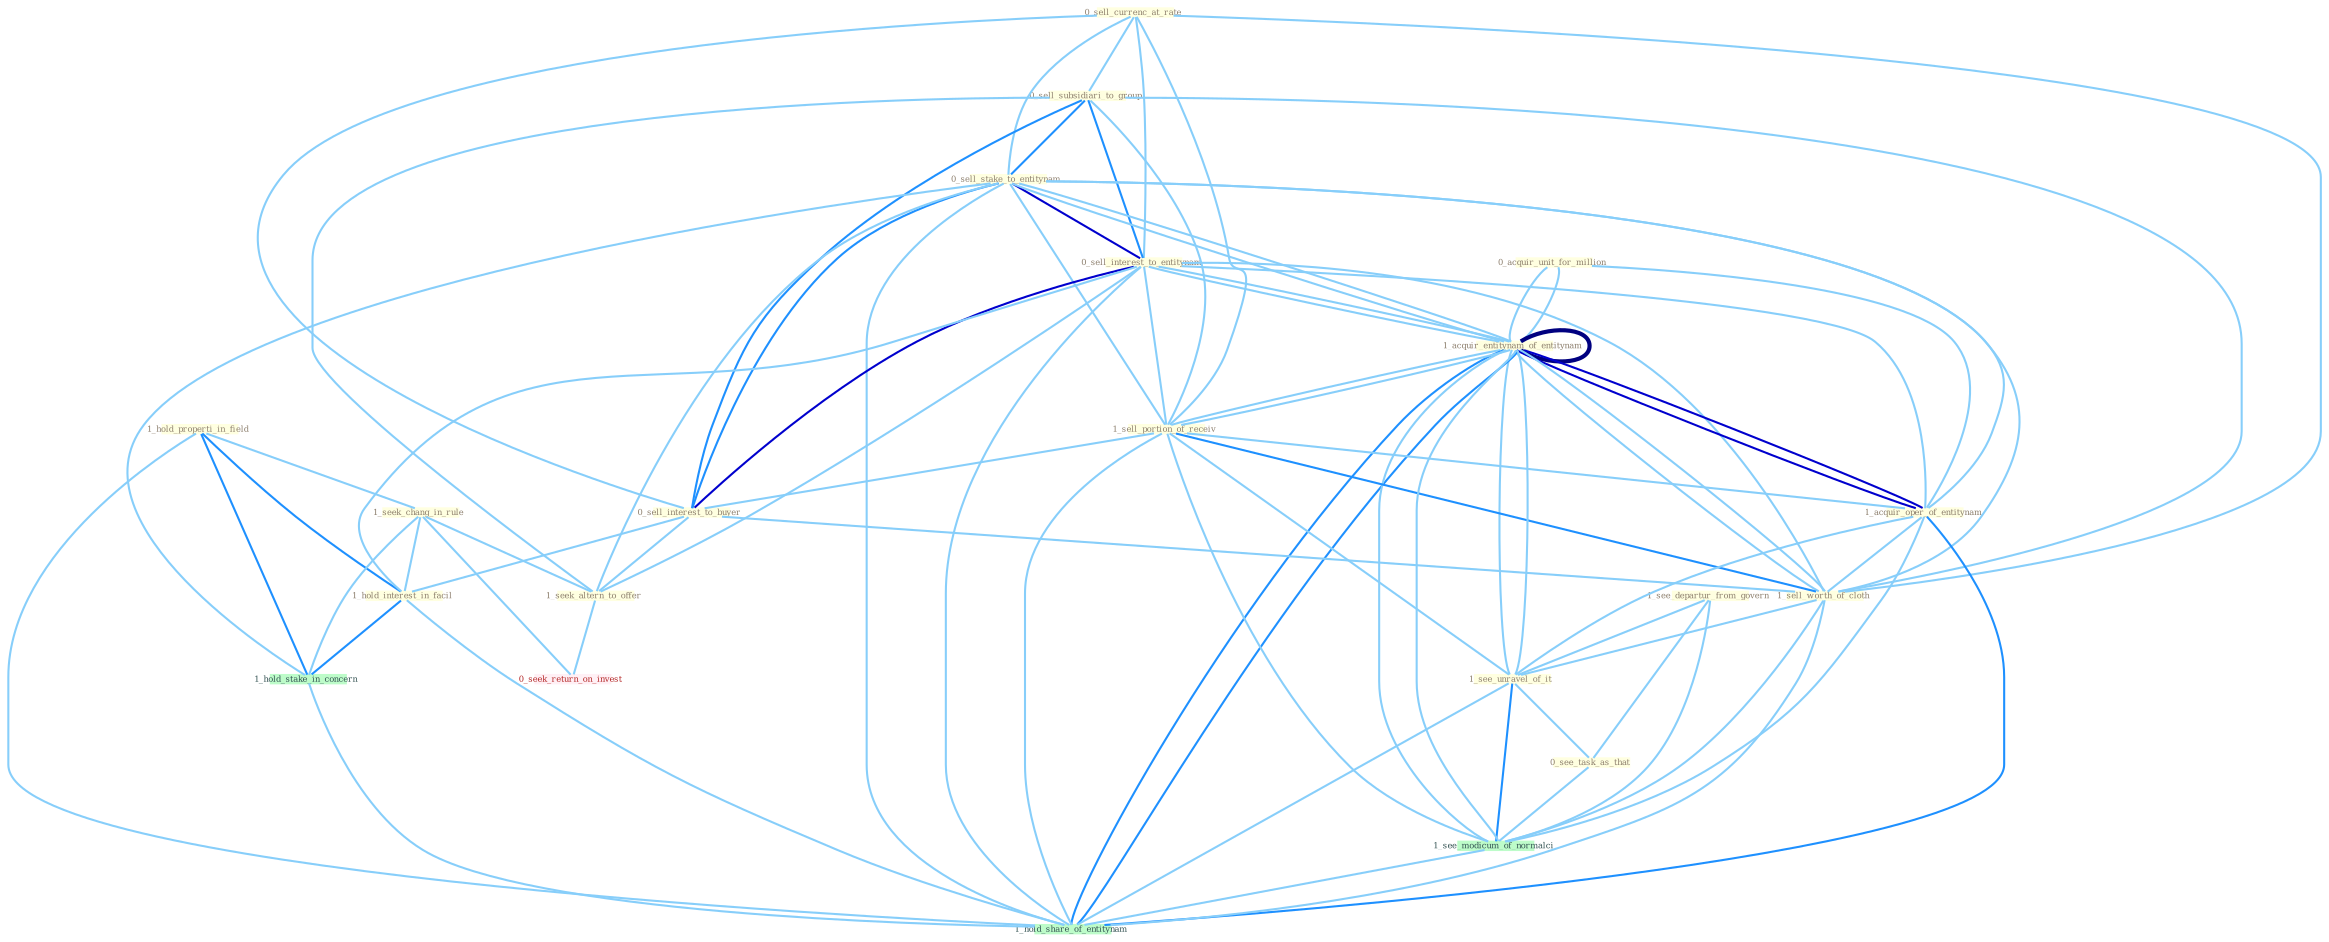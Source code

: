 Graph G{ 
    node
    [shape=polygon,style=filled,width=.5,height=.06,color="#BDFCC9",fixedsize=true,fontsize=4,
    fontcolor="#2f4f4f"];
    {node
    [color="#ffffe0", fontcolor="#8b7d6b"] "1_hold_properti_in_field " "0_sell_currenc_at_rate " "1_seek_chang_in_rule " "0_acquir_unit_for_million " "0_sell_subsidiari_to_group " "1_see_departur_from_govern " "0_sell_stake_to_entitynam " "0_sell_interest_to_entitynam " "1_acquir_entitynam_of_entitynam " "1_sell_portion_of_receiv " "0_sell_interest_to_buyer " "1_acquir_oper_of_entitynam " "1_sell_worth_of_cloth " "1_see_unravel_of_it " "0_see_task_as_that " "1_seek_altern_to_offer " "1_hold_interest_in_facil "}
{node [color="#fff0f5", fontcolor="#b22222"] "0_seek_return_on_invest "}
edge [color="#B0E2FF"];

	"1_hold_properti_in_field " -- "1_seek_chang_in_rule " [w="1", color="#87cefa" ];
	"1_hold_properti_in_field " -- "1_hold_interest_in_facil " [w="2", color="#1e90ff" , len=0.8];
	"1_hold_properti_in_field " -- "1_hold_stake_in_concern " [w="2", color="#1e90ff" , len=0.8];
	"1_hold_properti_in_field " -- "1_hold_share_of_entitynam " [w="1", color="#87cefa" ];
	"0_sell_currenc_at_rate " -- "0_sell_subsidiari_to_group " [w="1", color="#87cefa" ];
	"0_sell_currenc_at_rate " -- "0_sell_stake_to_entitynam " [w="1", color="#87cefa" ];
	"0_sell_currenc_at_rate " -- "0_sell_interest_to_entitynam " [w="1", color="#87cefa" ];
	"0_sell_currenc_at_rate " -- "1_sell_portion_of_receiv " [w="1", color="#87cefa" ];
	"0_sell_currenc_at_rate " -- "0_sell_interest_to_buyer " [w="1", color="#87cefa" ];
	"0_sell_currenc_at_rate " -- "1_sell_worth_of_cloth " [w="1", color="#87cefa" ];
	"1_seek_chang_in_rule " -- "1_seek_altern_to_offer " [w="1", color="#87cefa" ];
	"1_seek_chang_in_rule " -- "1_hold_interest_in_facil " [w="1", color="#87cefa" ];
	"1_seek_chang_in_rule " -- "1_hold_stake_in_concern " [w="1", color="#87cefa" ];
	"1_seek_chang_in_rule " -- "0_seek_return_on_invest " [w="1", color="#87cefa" ];
	"0_acquir_unit_for_million " -- "1_acquir_entitynam_of_entitynam " [w="1", color="#87cefa" ];
	"0_acquir_unit_for_million " -- "1_acquir_oper_of_entitynam " [w="1", color="#87cefa" ];
	"0_acquir_unit_for_million " -- "1_acquir_entitynam_of_entitynam " [w="1", color="#87cefa" ];
	"0_sell_subsidiari_to_group " -- "0_sell_stake_to_entitynam " [w="2", color="#1e90ff" , len=0.8];
	"0_sell_subsidiari_to_group " -- "0_sell_interest_to_entitynam " [w="2", color="#1e90ff" , len=0.8];
	"0_sell_subsidiari_to_group " -- "1_sell_portion_of_receiv " [w="1", color="#87cefa" ];
	"0_sell_subsidiari_to_group " -- "0_sell_interest_to_buyer " [w="2", color="#1e90ff" , len=0.8];
	"0_sell_subsidiari_to_group " -- "1_sell_worth_of_cloth " [w="1", color="#87cefa" ];
	"0_sell_subsidiari_to_group " -- "1_seek_altern_to_offer " [w="1", color="#87cefa" ];
	"1_see_departur_from_govern " -- "1_see_unravel_of_it " [w="1", color="#87cefa" ];
	"1_see_departur_from_govern " -- "0_see_task_as_that " [w="1", color="#87cefa" ];
	"1_see_departur_from_govern " -- "1_see_modicum_of_normalci " [w="1", color="#87cefa" ];
	"0_sell_stake_to_entitynam " -- "0_sell_interest_to_entitynam " [w="3", color="#0000cd" , len=0.6];
	"0_sell_stake_to_entitynam " -- "1_acquir_entitynam_of_entitynam " [w="1", color="#87cefa" ];
	"0_sell_stake_to_entitynam " -- "1_sell_portion_of_receiv " [w="1", color="#87cefa" ];
	"0_sell_stake_to_entitynam " -- "0_sell_interest_to_buyer " [w="2", color="#1e90ff" , len=0.8];
	"0_sell_stake_to_entitynam " -- "1_acquir_oper_of_entitynam " [w="1", color="#87cefa" ];
	"0_sell_stake_to_entitynam " -- "1_sell_worth_of_cloth " [w="1", color="#87cefa" ];
	"0_sell_stake_to_entitynam " -- "1_seek_altern_to_offer " [w="1", color="#87cefa" ];
	"0_sell_stake_to_entitynam " -- "1_hold_stake_in_concern " [w="1", color="#87cefa" ];
	"0_sell_stake_to_entitynam " -- "1_acquir_entitynam_of_entitynam " [w="1", color="#87cefa" ];
	"0_sell_stake_to_entitynam " -- "1_hold_share_of_entitynam " [w="1", color="#87cefa" ];
	"0_sell_interest_to_entitynam " -- "1_acquir_entitynam_of_entitynam " [w="1", color="#87cefa" ];
	"0_sell_interest_to_entitynam " -- "1_sell_portion_of_receiv " [w="1", color="#87cefa" ];
	"0_sell_interest_to_entitynam " -- "0_sell_interest_to_buyer " [w="3", color="#0000cd" , len=0.6];
	"0_sell_interest_to_entitynam " -- "1_acquir_oper_of_entitynam " [w="1", color="#87cefa" ];
	"0_sell_interest_to_entitynam " -- "1_sell_worth_of_cloth " [w="1", color="#87cefa" ];
	"0_sell_interest_to_entitynam " -- "1_seek_altern_to_offer " [w="1", color="#87cefa" ];
	"0_sell_interest_to_entitynam " -- "1_hold_interest_in_facil " [w="1", color="#87cefa" ];
	"0_sell_interest_to_entitynam " -- "1_acquir_entitynam_of_entitynam " [w="1", color="#87cefa" ];
	"0_sell_interest_to_entitynam " -- "1_hold_share_of_entitynam " [w="1", color="#87cefa" ];
	"1_acquir_entitynam_of_entitynam " -- "1_sell_portion_of_receiv " [w="1", color="#87cefa" ];
	"1_acquir_entitynam_of_entitynam " -- "1_acquir_oper_of_entitynam " [w="3", color="#0000cd" , len=0.6];
	"1_acquir_entitynam_of_entitynam " -- "1_sell_worth_of_cloth " [w="1", color="#87cefa" ];
	"1_acquir_entitynam_of_entitynam " -- "1_see_unravel_of_it " [w="1", color="#87cefa" ];
	"1_acquir_entitynam_of_entitynam " -- "1_see_modicum_of_normalci " [w="1", color="#87cefa" ];
	"1_acquir_entitynam_of_entitynam " -- "1_acquir_entitynam_of_entitynam " [w="4", style=bold, color="#000080", len=0.4];
	"1_acquir_entitynam_of_entitynam " -- "1_hold_share_of_entitynam " [w="2", color="#1e90ff" , len=0.8];
	"1_sell_portion_of_receiv " -- "0_sell_interest_to_buyer " [w="1", color="#87cefa" ];
	"1_sell_portion_of_receiv " -- "1_acquir_oper_of_entitynam " [w="1", color="#87cefa" ];
	"1_sell_portion_of_receiv " -- "1_sell_worth_of_cloth " [w="2", color="#1e90ff" , len=0.8];
	"1_sell_portion_of_receiv " -- "1_see_unravel_of_it " [w="1", color="#87cefa" ];
	"1_sell_portion_of_receiv " -- "1_see_modicum_of_normalci " [w="1", color="#87cefa" ];
	"1_sell_portion_of_receiv " -- "1_acquir_entitynam_of_entitynam " [w="1", color="#87cefa" ];
	"1_sell_portion_of_receiv " -- "1_hold_share_of_entitynam " [w="1", color="#87cefa" ];
	"0_sell_interest_to_buyer " -- "1_sell_worth_of_cloth " [w="1", color="#87cefa" ];
	"0_sell_interest_to_buyer " -- "1_seek_altern_to_offer " [w="1", color="#87cefa" ];
	"0_sell_interest_to_buyer " -- "1_hold_interest_in_facil " [w="1", color="#87cefa" ];
	"1_acquir_oper_of_entitynam " -- "1_sell_worth_of_cloth " [w="1", color="#87cefa" ];
	"1_acquir_oper_of_entitynam " -- "1_see_unravel_of_it " [w="1", color="#87cefa" ];
	"1_acquir_oper_of_entitynam " -- "1_see_modicum_of_normalci " [w="1", color="#87cefa" ];
	"1_acquir_oper_of_entitynam " -- "1_acquir_entitynam_of_entitynam " [w="3", color="#0000cd" , len=0.6];
	"1_acquir_oper_of_entitynam " -- "1_hold_share_of_entitynam " [w="2", color="#1e90ff" , len=0.8];
	"1_sell_worth_of_cloth " -- "1_see_unravel_of_it " [w="1", color="#87cefa" ];
	"1_sell_worth_of_cloth " -- "1_see_modicum_of_normalci " [w="1", color="#87cefa" ];
	"1_sell_worth_of_cloth " -- "1_acquir_entitynam_of_entitynam " [w="1", color="#87cefa" ];
	"1_sell_worth_of_cloth " -- "1_hold_share_of_entitynam " [w="1", color="#87cefa" ];
	"1_see_unravel_of_it " -- "0_see_task_as_that " [w="1", color="#87cefa" ];
	"1_see_unravel_of_it " -- "1_see_modicum_of_normalci " [w="2", color="#1e90ff" , len=0.8];
	"1_see_unravel_of_it " -- "1_acquir_entitynam_of_entitynam " [w="1", color="#87cefa" ];
	"1_see_unravel_of_it " -- "1_hold_share_of_entitynam " [w="1", color="#87cefa" ];
	"0_see_task_as_that " -- "1_see_modicum_of_normalci " [w="1", color="#87cefa" ];
	"1_seek_altern_to_offer " -- "0_seek_return_on_invest " [w="1", color="#87cefa" ];
	"1_hold_interest_in_facil " -- "1_hold_stake_in_concern " [w="2", color="#1e90ff" , len=0.8];
	"1_hold_interest_in_facil " -- "1_hold_share_of_entitynam " [w="1", color="#87cefa" ];
	"1_hold_stake_in_concern " -- "1_hold_share_of_entitynam " [w="1", color="#87cefa" ];
	"1_see_modicum_of_normalci " -- "1_acquir_entitynam_of_entitynam " [w="1", color="#87cefa" ];
	"1_see_modicum_of_normalci " -- "1_hold_share_of_entitynam " [w="1", color="#87cefa" ];
	"1_acquir_entitynam_of_entitynam " -- "1_hold_share_of_entitynam " [w="2", color="#1e90ff" , len=0.8];
}
